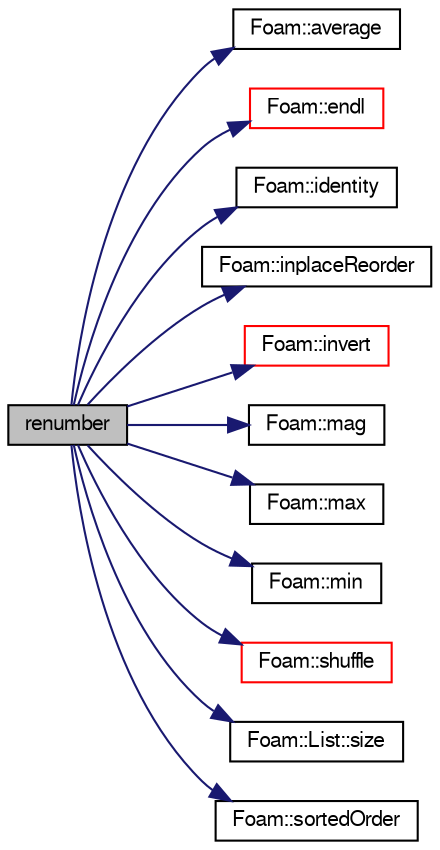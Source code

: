 digraph "renumber"
{
  bgcolor="transparent";
  edge [fontname="FreeSans",fontsize="10",labelfontname="FreeSans",labelfontsize="10"];
  node [fontname="FreeSans",fontsize="10",shape=record];
  rankdir="LR";
  Node1 [label="renumber",height=0.2,width=0.4,color="black", fillcolor="grey75", style="filled" fontcolor="black"];
  Node1 -> Node2 [color="midnightblue",fontsize="10",style="solid",fontname="FreeSans"];
  Node2 [label="Foam::average",height=0.2,width=0.4,color="black",URL="$a10237.html#a5a041ffab192e0ee23f9062c8f541068"];
  Node1 -> Node3 [color="midnightblue",fontsize="10",style="solid",fontname="FreeSans"];
  Node3 [label="Foam::endl",height=0.2,width=0.4,color="red",URL="$a10237.html#a2db8fe02a0d3909e9351bb4275b23ce4",tooltip="Add newline and flush stream. "];
  Node1 -> Node4 [color="midnightblue",fontsize="10",style="solid",fontname="FreeSans"];
  Node4 [label="Foam::identity",height=0.2,width=0.4,color="black",URL="$a10237.html#a36af96cb841435845fffb4fe69208490",tooltip="Create identity map (map[i] == i) of given length. "];
  Node1 -> Node5 [color="midnightblue",fontsize="10",style="solid",fontname="FreeSans"];
  Node5 [label="Foam::inplaceReorder",height=0.2,width=0.4,color="black",URL="$a10237.html#afacafc96b1d456a8ba5cfb6c77ff9eb7",tooltip="Inplace reorder the elements of a list. "];
  Node1 -> Node6 [color="midnightblue",fontsize="10",style="solid",fontname="FreeSans"];
  Node6 [label="Foam::invert",height=0.2,width=0.4,color="red",URL="$a10237.html#a327595a4510d001734d50819f3ee744d",tooltip="Invert one-to-one map. Unmapped elements will be -1. "];
  Node1 -> Node7 [color="midnightblue",fontsize="10",style="solid",fontname="FreeSans"];
  Node7 [label="Foam::mag",height=0.2,width=0.4,color="black",URL="$a10237.html#a929da2a3fdcf3dacbbe0487d3a330dae"];
  Node1 -> Node8 [color="midnightblue",fontsize="10",style="solid",fontname="FreeSans"];
  Node8 [label="Foam::max",height=0.2,width=0.4,color="black",URL="$a10237.html#ac993e906cf2774ae77e666bc24e81733"];
  Node1 -> Node9 [color="midnightblue",fontsize="10",style="solid",fontname="FreeSans"];
  Node9 [label="Foam::min",height=0.2,width=0.4,color="black",URL="$a10237.html#a253e112ad2d56d96230ff39ea7f442dc"];
  Node1 -> Node10 [color="midnightblue",fontsize="10",style="solid",fontname="FreeSans"];
  Node10 [label="Foam::shuffle",height=0.2,width=0.4,color="red",URL="$a10237.html#a0f84bd476a584bf7d31e827eafd75a3d"];
  Node1 -> Node11 [color="midnightblue",fontsize="10",style="solid",fontname="FreeSans"];
  Node11 [label="Foam::List::size",height=0.2,width=0.4,color="black",URL="$a01325.html#a8a5f6fa29bd4b500caf186f60245b384",tooltip="Override size to be inconsistent with allocated storage. "];
  Node1 -> Node12 [color="midnightblue",fontsize="10",style="solid",fontname="FreeSans"];
  Node12 [label="Foam::sortedOrder",height=0.2,width=0.4,color="black",URL="$a10237.html#acf128ea037506c14446998bb7ca39264",tooltip="Generate the (stable) sort order for the list. "];
}

